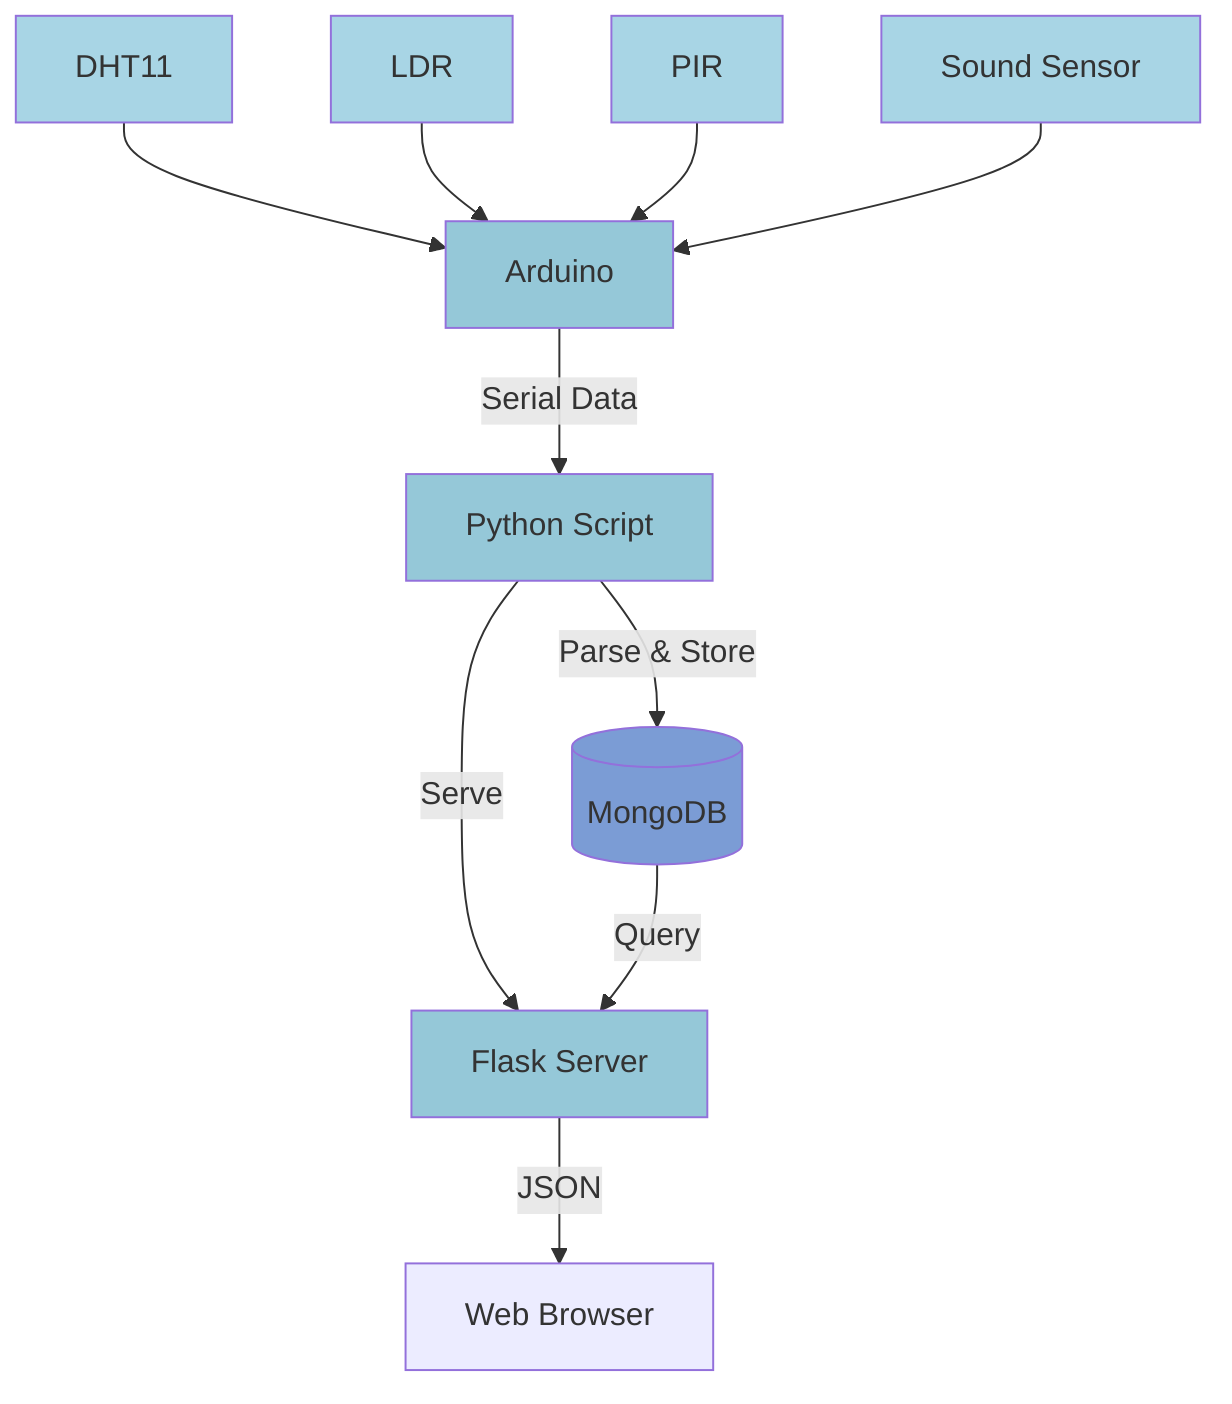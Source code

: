 graph TD
    %% Hardware Layer
    DHT11[DHT11] --> Arduino
    LDR[LDR] --> Arduino
    PIR[PIR] --> Arduino
    Sound[Sound Sensor] --> Arduino
    
    %% Data Flow
    Arduino -->|Serial Data| Python[Python Script]
    Python -->|Parse & Store| MongoDB[(MongoDB)]
    Python -->|Serve| Flask[Flask Server]
    
    %% Frontend
    Flask -->|JSON| Browser[Web Browser]
    MongoDB -->|Query| Flask
    
    %% Styling
    classDef sensor fill:#a8d5e5
    classDef processing fill:#95c8d8
    classDef storage fill:#7b9cd5
    
    class DHT11,LDR,PIR,Sound sensor
    class Arduino,Python,Flask processing
    class MongoDB storage